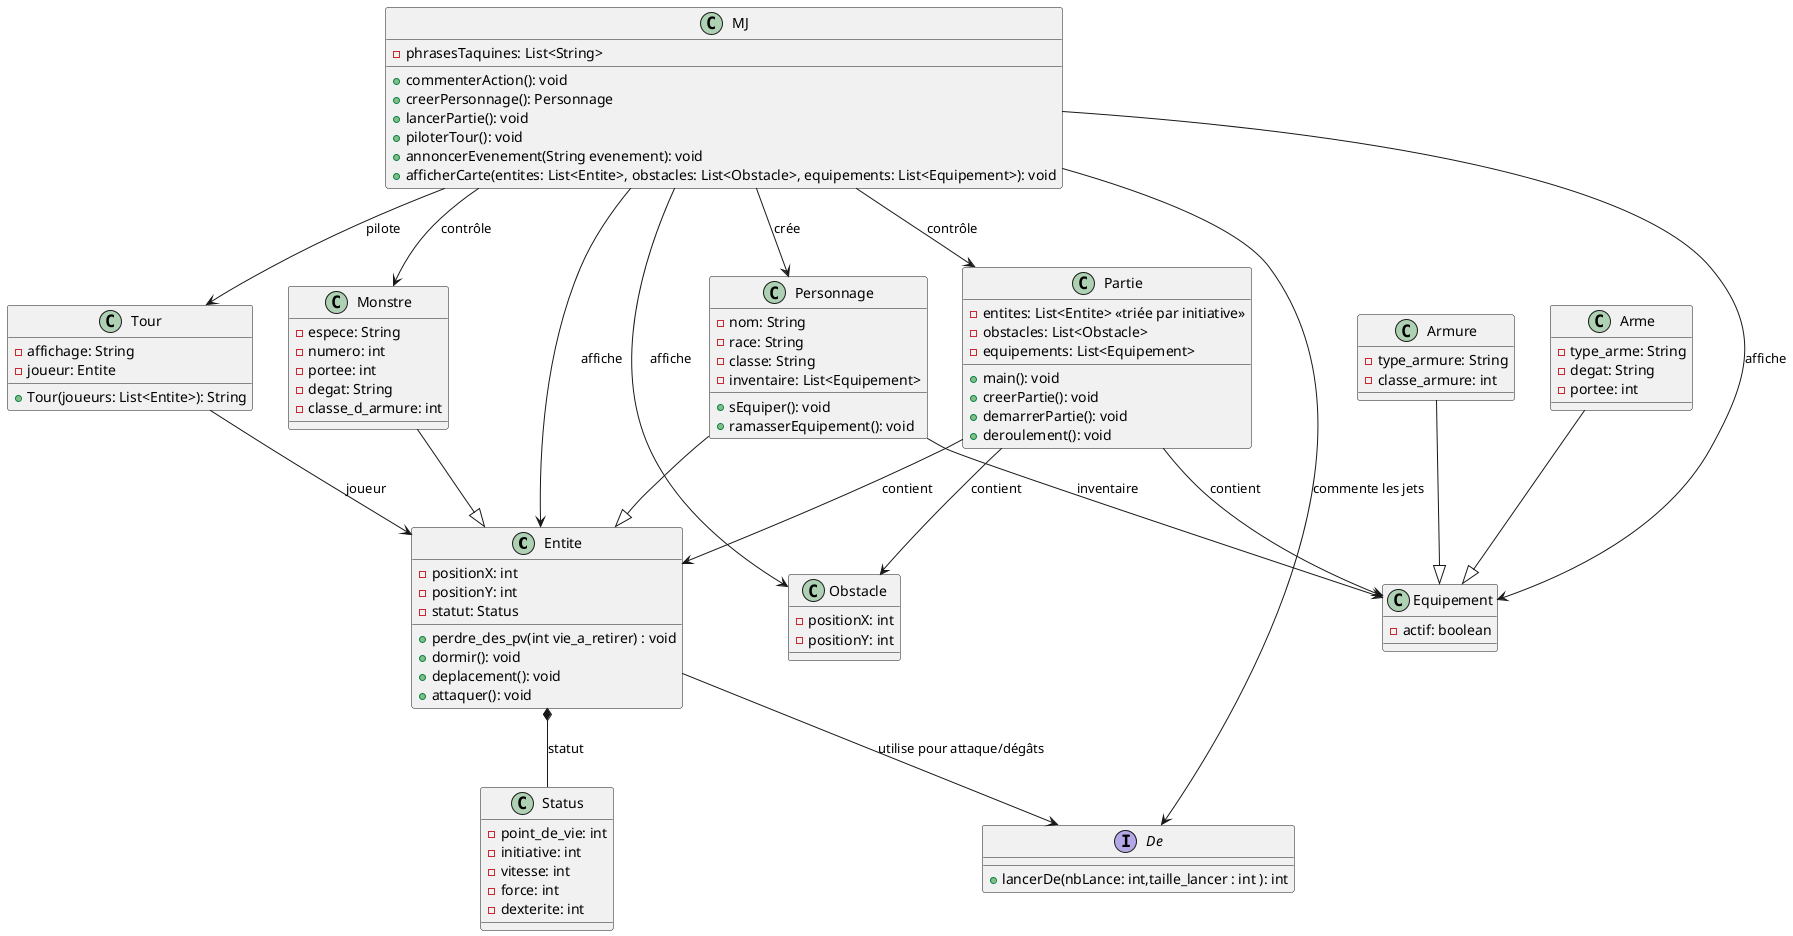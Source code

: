 @startuml

class Entite {
  - positionX: int
  - positionY: int
  - statut: Status
  + perdre_des_pv(int vie_a_retirer) : void
  + dormir(): void
  + deplacement(): void
  + attaquer(): void
}

class Status {
  - point_de_vie: int
  - initiative: int
  - vitesse: int
  - force: int
  - dexterite: int
}


class Personnage {
  - nom: String
  - race: String
  - classe: String
  - inventaire: List<Equipement>
  + sEquiper(): void
  + ramasserEquipement(): void
}

class Monstre {
  - espece: String
  - numero: int
  - portee: int
  - degat: String
  - classe_d_armure: int
}

class Equipement {
  - actif: boolean
}

class Armure {
  - type_armure: String
  - classe_armure: int
}

class Arme {
  - type_arme: String
  - degat: String
  - portee: int
}

class Obstacle {
  - positionX: int
  - positionY: int
}

interface De {
  + lancerDe(nbLance: int,taille_lancer : int ): int
}

class Tour {
  - affichage: String
  - joueur: Entite
  + Tour(joueurs: List<Entite>): String
}

class Partie {
  - entites: List<Entite> <<triée par initiative>>
  - obstacles: List<Obstacle>
  - equipements: List<Equipement>
  + main(): void
  + creerPartie(): void
  + demarrerPartie(): void
  + deroulement(): void
}

class MJ {
  - phrasesTaquines: List<String>
  + commenterAction(): void
  + creerPersonnage(): Personnage
  + lancerPartie(): void
  + piloterTour(): void
  + annoncerEvenement(String evenement): void
  + afficherCarte(entites: List<Entite>, obstacles: List<Obstacle>, equipements: List<Equipement>): void
}

Personnage --|> Entite
Monstre --|> Entite
Arme --|> Equipement
Armure --|> Equipement


MJ --> Personnage : crée
Entite *-- Status : statut
MJ --> Partie : contrôle
MJ --> Tour : pilote
MJ --> Monstre : contrôle
MJ --> De : commente les jets
MJ --> Entite : affiche
MJ --> Obstacle : affiche
MJ --> Equipement : affiche
Tour --> Entite : joueur
Partie --> Entite : contient
Partie --> Obstacle : contient
Partie --> Equipement : contient
Personnage --> Equipement : inventaire
Entite --> De : utilise pour attaque/dégâts

@enduml

